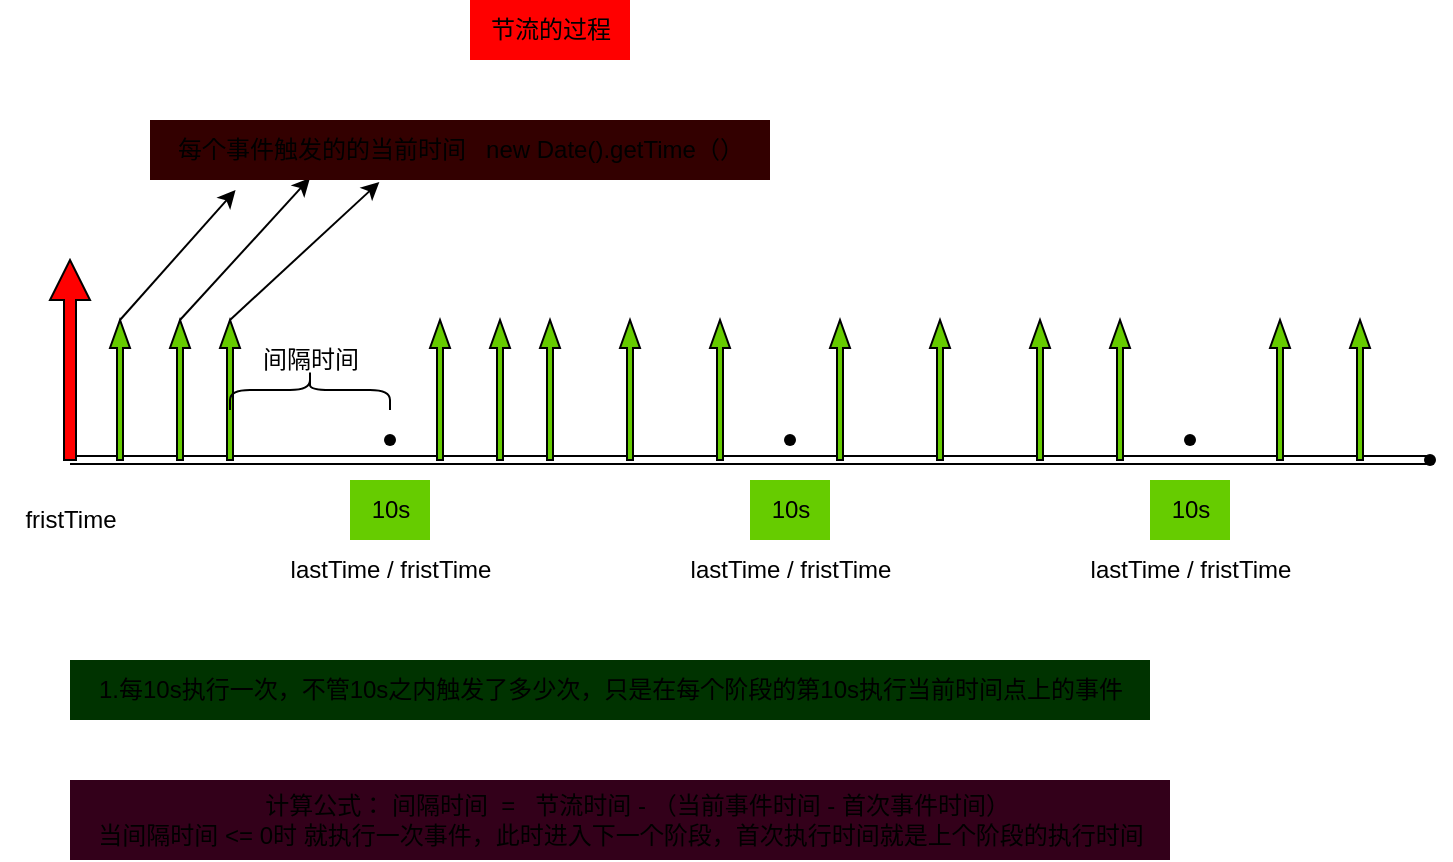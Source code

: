 <mxfile>
    <diagram id="hIw_-yPlLjSUtIWtLVxQ" name="第 1 页">
        <mxGraphModel dx="986" dy="433" grid="1" gridSize="10" guides="1" tooltips="1" connect="1" arrows="1" fold="1" page="1" pageScale="1" pageWidth="827" pageHeight="1169" math="0" shadow="0">
            <root>
                <mxCell id="0"/>
                <mxCell id="1" parent="0"/>
                <mxCell id="6" value="" style="shape=link;html=1;" edge="1" parent="1" target="28">
                    <mxGeometry width="100" relative="1" as="geometry">
                        <mxPoint x="120" y="400" as="sourcePoint"/>
                        <mxPoint x="800" y="400" as="targetPoint"/>
                    </mxGeometry>
                </mxCell>
                <mxCell id="8" value="节流的过程" style="text;html=1;align=center;verticalAlign=middle;resizable=0;points=[];autosize=1;strokeColor=none;fillColor=#FF0000;" vertex="1" parent="1">
                    <mxGeometry x="320" y="170" width="80" height="30" as="geometry"/>
                </mxCell>
                <mxCell id="9" value="" style="shape=singleArrow;direction=north;whiteSpace=wrap;html=1;fillColor=#FF0000;" vertex="1" parent="1">
                    <mxGeometry x="110" y="300" width="20" height="100" as="geometry"/>
                </mxCell>
                <mxCell id="12" value="10s" style="text;html=1;align=center;verticalAlign=middle;resizable=0;points=[];autosize=1;strokeColor=none;fillColor=#66CC00;" vertex="1" parent="1">
                    <mxGeometry x="260" y="410" width="40" height="30" as="geometry"/>
                </mxCell>
                <mxCell id="13" value="10s" style="text;html=1;align=center;verticalAlign=middle;resizable=0;points=[];autosize=1;strokeColor=none;fillColor=#66CC00;" vertex="1" parent="1">
                    <mxGeometry x="460" y="410" width="40" height="30" as="geometry"/>
                </mxCell>
                <mxCell id="14" value="10s" style="text;html=1;align=center;verticalAlign=middle;resizable=0;points=[];autosize=1;strokeColor=none;fillColor=#66CC00;" vertex="1" parent="1">
                    <mxGeometry x="660" y="410" width="40" height="30" as="geometry"/>
                </mxCell>
                <mxCell id="15" value="fristTime" style="text;html=1;align=center;verticalAlign=middle;resizable=0;points=[];autosize=1;strokeColor=none;fillColor=none;" vertex="1" parent="1">
                    <mxGeometry x="85" y="415" width="70" height="30" as="geometry"/>
                </mxCell>
                <mxCell id="16" value="lastTime / fristTime" style="text;html=1;align=center;verticalAlign=middle;resizable=0;points=[];autosize=1;strokeColor=none;fillColor=none;" vertex="1" parent="1">
                    <mxGeometry x="220" y="440" width="120" height="30" as="geometry"/>
                </mxCell>
                <mxCell id="17" value="lastTime / fristTime" style="text;html=1;align=center;verticalAlign=middle;resizable=0;points=[];autosize=1;strokeColor=none;fillColor=none;" vertex="1" parent="1">
                    <mxGeometry x="420" y="440" width="120" height="30" as="geometry"/>
                </mxCell>
                <mxCell id="18" value="lastTime / fristTime" style="text;html=1;align=center;verticalAlign=middle;resizable=0;points=[];autosize=1;strokeColor=none;fillColor=none;" vertex="1" parent="1">
                    <mxGeometry x="620" y="440" width="120" height="30" as="geometry"/>
                </mxCell>
                <mxCell id="19" value="1.每10s执行一次，不管10s之内触发了多少次，只是在每个阶段的第10s执行当前时间点上的事件" style="text;html=1;align=center;verticalAlign=middle;resizable=0;points=[];autosize=1;strokeColor=none;fillColor=#003300;" vertex="1" parent="1">
                    <mxGeometry x="120" y="500" width="540" height="30" as="geometry"/>
                </mxCell>
                <mxCell id="20" value="&amp;nbsp; &amp;nbsp; &amp;nbsp; 计算公式： 间隔时间&amp;nbsp; =&amp;nbsp; &amp;nbsp;节流时间 - （当前事件时间 - 首次事件时间）&amp;nbsp;&lt;br&gt;当间隔时间 &amp;lt;= 0时 就执行一次事件，此时进入下一个阶段，首次执行时间就是上个阶段的执行时间" style="text;html=1;align=center;verticalAlign=middle;resizable=0;points=[];autosize=1;strokeColor=none;fillColor=#33001A;" vertex="1" parent="1">
                    <mxGeometry x="120" y="560" width="550" height="40" as="geometry"/>
                </mxCell>
                <mxCell id="37" style="edgeStyle=none;html=1;exitX=1;exitY=0.5;exitDx=0;exitDy=0;exitPerimeter=0;entryX=0.138;entryY=1.167;entryDx=0;entryDy=0;entryPerimeter=0;" edge="1" parent="1" source="22" target="36">
                    <mxGeometry relative="1" as="geometry"/>
                </mxCell>
                <mxCell id="22" value="" style="shape=singleArrow;direction=north;whiteSpace=wrap;html=1;fillColor=#66CC00;" vertex="1" parent="1">
                    <mxGeometry x="140" y="330" width="10" height="70" as="geometry"/>
                </mxCell>
                <mxCell id="38" style="edgeStyle=none;html=1;exitX=1;exitY=0.5;exitDx=0;exitDy=0;exitPerimeter=0;entryX=0.258;entryY=0.967;entryDx=0;entryDy=0;entryPerimeter=0;" edge="1" parent="1" source="25" target="36">
                    <mxGeometry relative="1" as="geometry"/>
                </mxCell>
                <mxCell id="25" value="" style="shape=singleArrow;direction=north;whiteSpace=wrap;html=1;fillColor=#66CC00;" vertex="1" parent="1">
                    <mxGeometry x="170" y="330" width="10" height="70" as="geometry"/>
                </mxCell>
                <mxCell id="39" style="edgeStyle=none;html=1;exitX=1;exitY=0.5;exitDx=0;exitDy=0;exitPerimeter=0;entryX=0.37;entryY=1.033;entryDx=0;entryDy=0;entryPerimeter=0;" edge="1" parent="1" source="26" target="36">
                    <mxGeometry relative="1" as="geometry"/>
                </mxCell>
                <mxCell id="26" value="" style="shape=singleArrow;direction=north;whiteSpace=wrap;html=1;fillColor=#66CC00;" vertex="1" parent="1">
                    <mxGeometry x="195" y="330" width="10" height="70" as="geometry"/>
                </mxCell>
                <mxCell id="28" value="" style="shape=waypoint;sketch=0;fillStyle=solid;size=6;pointerEvents=1;points=[];fillColor=none;resizable=0;rotatable=0;perimeter=centerPerimeter;snapToPoint=1;" vertex="1" parent="1">
                    <mxGeometry x="790" y="390" width="20" height="20" as="geometry"/>
                </mxCell>
                <mxCell id="29" value="" style="shape=waypoint;sketch=0;fillStyle=solid;size=6;pointerEvents=1;points=[];fillColor=#FFFF00;resizable=0;rotatable=0;perimeter=centerPerimeter;snapToPoint=1;" vertex="1" parent="1">
                    <mxGeometry x="270" y="380" width="20" height="20" as="geometry"/>
                </mxCell>
                <mxCell id="31" value="" style="shape=waypoint;sketch=0;fillStyle=solid;size=6;pointerEvents=1;points=[];fillColor=none;resizable=0;rotatable=0;perimeter=centerPerimeter;snapToPoint=1;" vertex="1" parent="1">
                    <mxGeometry x="470" y="380" width="20" height="20" as="geometry"/>
                </mxCell>
                <mxCell id="32" value="" style="shape=waypoint;sketch=0;fillStyle=solid;size=6;pointerEvents=1;points=[];fillColor=none;resizable=0;rotatable=0;perimeter=centerPerimeter;snapToPoint=1;" vertex="1" parent="1">
                    <mxGeometry x="670" y="380" width="20" height="20" as="geometry"/>
                </mxCell>
                <mxCell id="33" value="" style="shape=curlyBracket;whiteSpace=wrap;html=1;rounded=1;flipH=1;labelPosition=right;verticalLabelPosition=middle;align=left;verticalAlign=middle;fillColor=#FFFF00;direction=south;" vertex="1" parent="1">
                    <mxGeometry x="200" y="355" width="80" height="20" as="geometry"/>
                </mxCell>
                <mxCell id="34" value="间隔时间" style="text;html=1;align=center;verticalAlign=middle;resizable=0;points=[];autosize=1;strokeColor=none;fillColor=none;" vertex="1" parent="1">
                    <mxGeometry x="205" y="335" width="70" height="30" as="geometry"/>
                </mxCell>
                <mxCell id="36" value="每个事件触发的的当前时间&amp;nbsp; &amp;nbsp;new Date().getTime（）" style="text;html=1;align=center;verticalAlign=middle;resizable=0;points=[];autosize=1;strokeColor=none;fillColor=#330000;" vertex="1" parent="1">
                    <mxGeometry x="160" y="230" width="310" height="30" as="geometry"/>
                </mxCell>
                <mxCell id="40" value="" style="shape=singleArrow;direction=north;whiteSpace=wrap;html=1;fillColor=#66CC00;" vertex="1" parent="1">
                    <mxGeometry x="330" y="330" width="10" height="70" as="geometry"/>
                </mxCell>
                <mxCell id="41" value="" style="shape=singleArrow;direction=north;whiteSpace=wrap;html=1;fillColor=#66CC00;" vertex="1" parent="1">
                    <mxGeometry x="395" y="330" width="10" height="70" as="geometry"/>
                </mxCell>
                <mxCell id="42" value="" style="shape=singleArrow;direction=north;whiteSpace=wrap;html=1;fillColor=#66CC00;" vertex="1" parent="1">
                    <mxGeometry x="550" y="330" width="10" height="70" as="geometry"/>
                </mxCell>
                <mxCell id="43" value="" style="shape=singleArrow;direction=north;whiteSpace=wrap;html=1;fillColor=#66CC00;" vertex="1" parent="1">
                    <mxGeometry x="600" y="330" width="10" height="70" as="geometry"/>
                </mxCell>
                <mxCell id="44" value="" style="shape=singleArrow;direction=north;whiteSpace=wrap;html=1;fillColor=#66CC00;" vertex="1" parent="1">
                    <mxGeometry x="720" y="330" width="10" height="70" as="geometry"/>
                </mxCell>
                <mxCell id="45" value="" style="shape=singleArrow;direction=north;whiteSpace=wrap;html=1;fillColor=#66CC00;" vertex="1" parent="1">
                    <mxGeometry x="760" y="330" width="10" height="70" as="geometry"/>
                </mxCell>
                <mxCell id="46" value="" style="shape=singleArrow;direction=north;whiteSpace=wrap;html=1;fillColor=#66CC00;" vertex="1" parent="1">
                    <mxGeometry x="640" y="330" width="10" height="70" as="geometry"/>
                </mxCell>
                <mxCell id="47" value="" style="shape=singleArrow;direction=north;whiteSpace=wrap;html=1;fillColor=#66CC00;" vertex="1" parent="1">
                    <mxGeometry x="440" y="330" width="10" height="70" as="geometry"/>
                </mxCell>
                <mxCell id="48" value="" style="shape=singleArrow;direction=north;whiteSpace=wrap;html=1;fillColor=#66CC00;" vertex="1" parent="1">
                    <mxGeometry x="500" y="330" width="10" height="70" as="geometry"/>
                </mxCell>
                <mxCell id="49" value="" style="shape=singleArrow;direction=north;whiteSpace=wrap;html=1;fillColor=#66CC00;" vertex="1" parent="1">
                    <mxGeometry x="355" y="330" width="10" height="70" as="geometry"/>
                </mxCell>
                <mxCell id="50" value="" style="shape=singleArrow;direction=north;whiteSpace=wrap;html=1;fillColor=#66CC00;" vertex="1" parent="1">
                    <mxGeometry x="300" y="330" width="10" height="70" as="geometry"/>
                </mxCell>
            </root>
        </mxGraphModel>
    </diagram>
</mxfile>